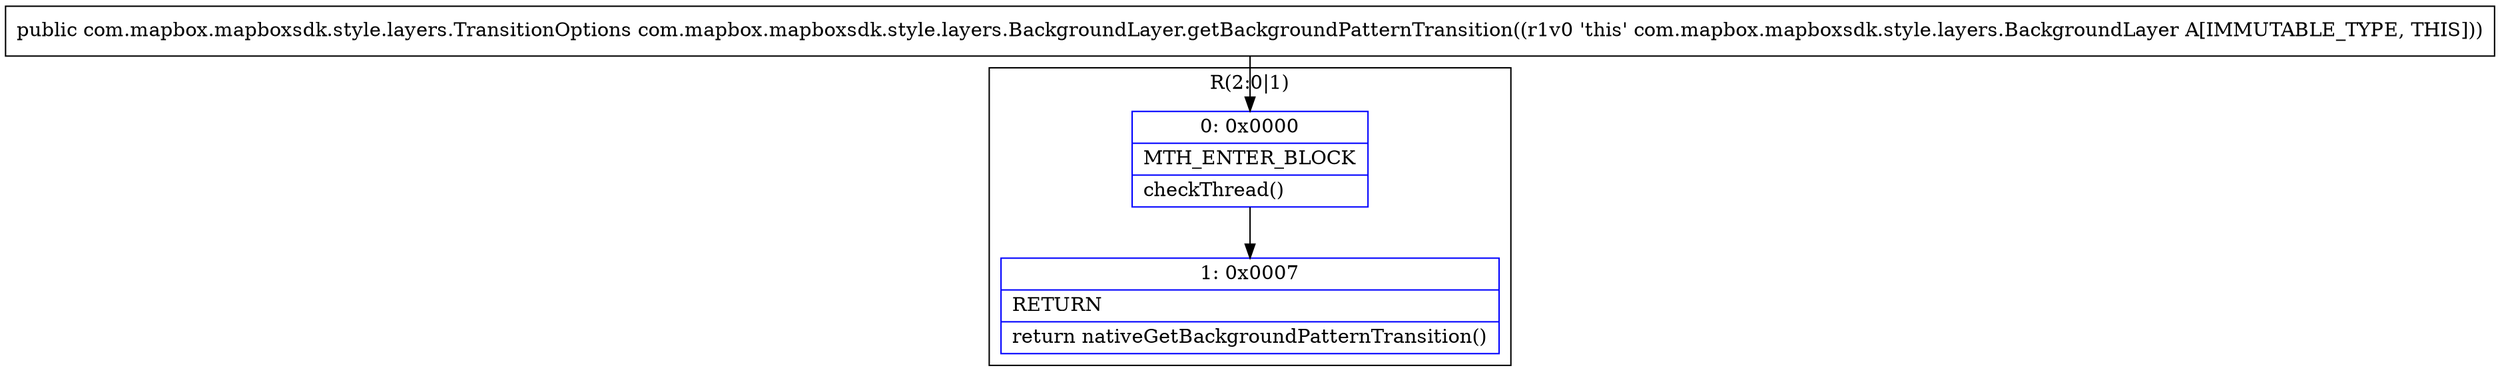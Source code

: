 digraph "CFG forcom.mapbox.mapboxsdk.style.layers.BackgroundLayer.getBackgroundPatternTransition()Lcom\/mapbox\/mapboxsdk\/style\/layers\/TransitionOptions;" {
subgraph cluster_Region_710707888 {
label = "R(2:0|1)";
node [shape=record,color=blue];
Node_0 [shape=record,label="{0\:\ 0x0000|MTH_ENTER_BLOCK\l|checkThread()\l}"];
Node_1 [shape=record,label="{1\:\ 0x0007|RETURN\l|return nativeGetBackgroundPatternTransition()\l}"];
}
MethodNode[shape=record,label="{public com.mapbox.mapboxsdk.style.layers.TransitionOptions com.mapbox.mapboxsdk.style.layers.BackgroundLayer.getBackgroundPatternTransition((r1v0 'this' com.mapbox.mapboxsdk.style.layers.BackgroundLayer A[IMMUTABLE_TYPE, THIS])) }"];
MethodNode -> Node_0;
Node_0 -> Node_1;
}

